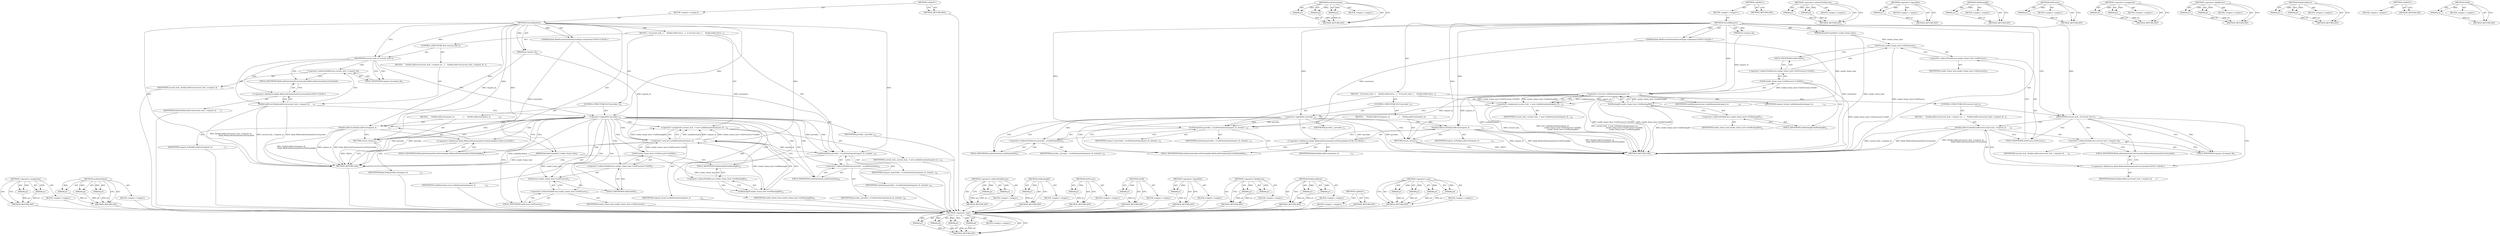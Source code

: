 digraph "&lt;operator&gt;.new" {
vulnerable_100 [label=<(METHOD,&lt;operator&gt;.new)>];
vulnerable_101 [label=<(PARAM,p1)>];
vulnerable_102 [label=<(PARAM,p2)>];
vulnerable_103 [label=<(PARAM,p3)>];
vulnerable_104 [label=<(PARAM,p4)>];
vulnerable_105 [label=<(BLOCK,&lt;empty&gt;,&lt;empty&gt;)>];
vulnerable_106 [label=<(METHOD_RETURN,ANY)>];
vulnerable_123 [label=<(METHOD,LockOrientation)>];
vulnerable_124 [label=<(PARAM,p1)>];
vulnerable_125 [label=<(PARAM,p2)>];
vulnerable_126 [label=<(PARAM,p3)>];
vulnerable_127 [label=<(BLOCK,&lt;empty&gt;,&lt;empty&gt;)>];
vulnerable_128 [label=<(METHOD_RETURN,ANY)>];
vulnerable_6 [label=<(METHOD,&lt;global&gt;)<SUB>1</SUB>>];
vulnerable_7 [label=<(BLOCK,&lt;empty&gt;,&lt;empty&gt;)<SUB>1</SUB>>];
vulnerable_8 [label=<(METHOD,OnLockRequest)<SUB>1</SUB>>];
vulnerable_9 [label=<(PARAM,RenderFrameHost* render_frame_host)<SUB>2</SUB>>];
vulnerable_10 [label="<(PARAM,blink::WebScreenOrientationLockType orientation)<SUB>3</SUB>>"];
vulnerable_11 [label=<(PARAM,int request_id)<SUB>4</SUB>>];
vulnerable_12 [label=<(BLOCK,{
  if (current_lock_) {
    NotifyLockError(cu...,{
  if (current_lock_) {
    NotifyLockError(cu...)<SUB>4</SUB>>];
vulnerable_13 [label=<(CONTROL_STRUCTURE,IF,if (current_lock_))<SUB>5</SUB>>];
vulnerable_14 [label=<(IDENTIFIER,current_lock_,if (current_lock_))<SUB>5</SUB>>];
vulnerable_15 [label=<(BLOCK,{
    NotifyLockError(current_lock_-&gt;request_id...,{
    NotifyLockError(current_lock_-&gt;request_id...)<SUB>5</SUB>>];
vulnerable_16 [label=<(NotifyLockError,NotifyLockError(current_lock_-&gt;request_id,
    ...)<SUB>6</SUB>>];
vulnerable_17 [label=<(&lt;operator&gt;.indirectFieldAccess,current_lock_-&gt;request_id)<SUB>6</SUB>>];
vulnerable_18 [label=<(IDENTIFIER,current_lock_,NotifyLockError(current_lock_-&gt;request_id,
    ...)<SUB>6</SUB>>];
vulnerable_19 [label=<(FIELD_IDENTIFIER,request_id,request_id)<SUB>6</SUB>>];
vulnerable_20 [label="<(&lt;operator&gt;.fieldAccess,blink::WebLockOrientationErrorCanceled)<SUB>7</SUB>>"];
vulnerable_21 [label=<(IDENTIFIER,blink,NotifyLockError(current_lock_-&gt;request_id,
    ...)<SUB>7</SUB>>];
vulnerable_22 [label=<(FIELD_IDENTIFIER,WebLockOrientationErrorCanceled,WebLockOrientationErrorCanceled)<SUB>7</SUB>>];
vulnerable_23 [label=<(&lt;operator&gt;.assignment,current_lock_ = new LockInformation(request_id,...)<SUB>10</SUB>>];
vulnerable_24 [label=<(IDENTIFIER,current_lock_,current_lock_ = new LockInformation(request_id,...)<SUB>10</SUB>>];
vulnerable_25 [label=<(&lt;operator&gt;.new,new LockInformation(request_id,
               ...)<SUB>10</SUB>>];
vulnerable_26 [label=<(IDENTIFIER,LockInformation,new LockInformation(request_id,
               ...)<SUB>10</SUB>>];
vulnerable_27 [label=<(IDENTIFIER,request_id,new LockInformation(request_id,
               ...)<SUB>10</SUB>>];
vulnerable_28 [label=<(GetID,render_frame_host-&gt;GetProcess()-&gt;GetID())<SUB>11</SUB>>];
vulnerable_29 [label=<(&lt;operator&gt;.indirectFieldAccess,render_frame_host-&gt;GetProcess()-&gt;GetID)<SUB>11</SUB>>];
vulnerable_30 [label=<(GetProcess,render_frame_host-&gt;GetProcess())<SUB>11</SUB>>];
vulnerable_31 [label=<(&lt;operator&gt;.indirectFieldAccess,render_frame_host-&gt;GetProcess)<SUB>11</SUB>>];
vulnerable_32 [label=<(IDENTIFIER,render_frame_host,render_frame_host-&gt;GetProcess())<SUB>11</SUB>>];
vulnerable_33 [label=<(FIELD_IDENTIFIER,GetProcess,GetProcess)<SUB>11</SUB>>];
vulnerable_34 [label=<(FIELD_IDENTIFIER,GetID,GetID)<SUB>11</SUB>>];
vulnerable_35 [label=<(GetRoutingID,render_frame_host-&gt;GetRoutingID())<SUB>12</SUB>>];
vulnerable_36 [label=<(&lt;operator&gt;.indirectFieldAccess,render_frame_host-&gt;GetRoutingID)<SUB>12</SUB>>];
vulnerable_37 [label=<(IDENTIFIER,render_frame_host,render_frame_host-&gt;GetRoutingID())<SUB>12</SUB>>];
vulnerable_38 [label=<(FIELD_IDENTIFIER,GetRoutingID,GetRoutingID)<SUB>12</SUB>>];
vulnerable_39 [label=<(CONTROL_STRUCTURE,IF,if (!provider_))<SUB>13</SUB>>];
vulnerable_40 [label=<(&lt;operator&gt;.logicalNot,!provider_)<SUB>13</SUB>>];
vulnerable_41 [label=<(IDENTIFIER,provider_,!provider_)<SUB>13</SUB>>];
vulnerable_42 [label=<(BLOCK,{
     NotifyLockError(request_id,
            ...,{
     NotifyLockError(request_id,
            ...)<SUB>13</SUB>>];
vulnerable_43 [label=<(NotifyLockError,NotifyLockError(request_id,
                   ...)<SUB>14</SUB>>];
vulnerable_44 [label=<(IDENTIFIER,request_id,NotifyLockError(request_id,
                   ...)<SUB>14</SUB>>];
vulnerable_45 [label="<(&lt;operator&gt;.fieldAccess,blink::WebLockOrientationErrorNotAvailable)<SUB>15</SUB>>"];
vulnerable_46 [label=<(IDENTIFIER,blink,NotifyLockError(request_id,
                   ...)<SUB>15</SUB>>];
vulnerable_47 [label=<(FIELD_IDENTIFIER,WebLockOrientationErrorNotAvailable,WebLockOrientationErrorNotAvailable)<SUB>15</SUB>>];
vulnerable_48 [label=<(RETURN,return;,return;)<SUB>16</SUB>>];
vulnerable_49 [label=<(LockOrientation,provider_-&gt;LockOrientation(request_id, orientat...)<SUB>19</SUB>>];
vulnerable_50 [label=<(&lt;operator&gt;.indirectFieldAccess,provider_-&gt;LockOrientation)<SUB>19</SUB>>];
vulnerable_51 [label=<(IDENTIFIER,provider_,provider_-&gt;LockOrientation(request_id, orientat...)<SUB>19</SUB>>];
vulnerable_52 [label=<(FIELD_IDENTIFIER,LockOrientation,LockOrientation)<SUB>19</SUB>>];
vulnerable_53 [label=<(IDENTIFIER,request_id,provider_-&gt;LockOrientation(request_id, orientat...)<SUB>19</SUB>>];
vulnerable_54 [label=<(IDENTIFIER,orientation,provider_-&gt;LockOrientation(request_id, orientat...)<SUB>19</SUB>>];
vulnerable_55 [label=<(METHOD_RETURN,void)<SUB>1</SUB>>];
vulnerable_57 [label=<(METHOD_RETURN,ANY)<SUB>1</SUB>>];
vulnerable_85 [label=<(METHOD,&lt;operator&gt;.indirectFieldAccess)>];
vulnerable_86 [label=<(PARAM,p1)>];
vulnerable_87 [label=<(PARAM,p2)>];
vulnerable_88 [label=<(BLOCK,&lt;empty&gt;,&lt;empty&gt;)>];
vulnerable_89 [label=<(METHOD_RETURN,ANY)>];
vulnerable_119 [label=<(METHOD,&lt;operator&gt;.logicalNot)>];
vulnerable_120 [label=<(PARAM,p1)>];
vulnerable_121 [label=<(BLOCK,&lt;empty&gt;,&lt;empty&gt;)>];
vulnerable_122 [label=<(METHOD_RETURN,ANY)>];
vulnerable_115 [label=<(METHOD,GetRoutingID)>];
vulnerable_116 [label=<(PARAM,p1)>];
vulnerable_117 [label=<(BLOCK,&lt;empty&gt;,&lt;empty&gt;)>];
vulnerable_118 [label=<(METHOD_RETURN,ANY)>];
vulnerable_111 [label=<(METHOD,GetProcess)>];
vulnerable_112 [label=<(PARAM,p1)>];
vulnerable_113 [label=<(BLOCK,&lt;empty&gt;,&lt;empty&gt;)>];
vulnerable_114 [label=<(METHOD_RETURN,ANY)>];
vulnerable_95 [label=<(METHOD,&lt;operator&gt;.assignment)>];
vulnerable_96 [label=<(PARAM,p1)>];
vulnerable_97 [label=<(PARAM,p2)>];
vulnerable_98 [label=<(BLOCK,&lt;empty&gt;,&lt;empty&gt;)>];
vulnerable_99 [label=<(METHOD_RETURN,ANY)>];
vulnerable_90 [label=<(METHOD,&lt;operator&gt;.fieldAccess)>];
vulnerable_91 [label=<(PARAM,p1)>];
vulnerable_92 [label=<(PARAM,p2)>];
vulnerable_93 [label=<(BLOCK,&lt;empty&gt;,&lt;empty&gt;)>];
vulnerable_94 [label=<(METHOD_RETURN,ANY)>];
vulnerable_80 [label=<(METHOD,NotifyLockError)>];
vulnerable_81 [label=<(PARAM,p1)>];
vulnerable_82 [label=<(PARAM,p2)>];
vulnerable_83 [label=<(BLOCK,&lt;empty&gt;,&lt;empty&gt;)>];
vulnerable_84 [label=<(METHOD_RETURN,ANY)>];
vulnerable_74 [label=<(METHOD,&lt;global&gt;)<SUB>1</SUB>>];
vulnerable_75 [label=<(BLOCK,&lt;empty&gt;,&lt;empty&gt;)>];
vulnerable_76 [label=<(METHOD_RETURN,ANY)>];
vulnerable_107 [label=<(METHOD,GetID)>];
vulnerable_108 [label=<(PARAM,p1)>];
vulnerable_109 [label=<(BLOCK,&lt;empty&gt;,&lt;empty&gt;)>];
vulnerable_110 [label=<(METHOD_RETURN,ANY)>];
fixed_99 [label=<(METHOD,&lt;operator&gt;.assignment)>];
fixed_100 [label=<(PARAM,p1)>];
fixed_101 [label=<(PARAM,p2)>];
fixed_102 [label=<(BLOCK,&lt;empty&gt;,&lt;empty&gt;)>];
fixed_103 [label=<(METHOD_RETURN,ANY)>];
fixed_123 [label=<(METHOD,LockOrientation)>];
fixed_124 [label=<(PARAM,p1)>];
fixed_125 [label=<(PARAM,p2)>];
fixed_126 [label=<(PARAM,p3)>];
fixed_127 [label=<(BLOCK,&lt;empty&gt;,&lt;empty&gt;)>];
fixed_128 [label=<(METHOD_RETURN,ANY)>];
fixed_6 [label=<(METHOD,&lt;global&gt;)<SUB>1</SUB>>];
fixed_7 [label=<(BLOCK,&lt;empty&gt;,&lt;empty&gt;)<SUB>1</SUB>>];
fixed_8 [label=<(METHOD,OnLockRequest)<SUB>1</SUB>>];
fixed_9 [label=<(PARAM,RenderFrameHost* render_frame_host)<SUB>2</SUB>>];
fixed_10 [label="<(PARAM,blink::WebScreenOrientationLockType orientation)<SUB>3</SUB>>"];
fixed_11 [label=<(PARAM,int request_id)<SUB>4</SUB>>];
fixed_12 [label=<(BLOCK,{
  if (current_lock_) {
    NotifyLockError(cu...,{
  if (current_lock_) {
    NotifyLockError(cu...)<SUB>4</SUB>>];
fixed_13 [label=<(CONTROL_STRUCTURE,IF,if (current_lock_))<SUB>5</SUB>>];
fixed_14 [label=<(IDENTIFIER,current_lock_,if (current_lock_))<SUB>5</SUB>>];
fixed_15 [label=<(BLOCK,{
    NotifyLockError(current_lock_-&gt;request_id...,{
    NotifyLockError(current_lock_-&gt;request_id...)<SUB>5</SUB>>];
fixed_16 [label=<(NotifyLockError,NotifyLockError(current_lock_-&gt;request_id,
    ...)<SUB>6</SUB>>];
fixed_17 [label=<(&lt;operator&gt;.indirectFieldAccess,current_lock_-&gt;request_id)<SUB>6</SUB>>];
fixed_18 [label=<(IDENTIFIER,current_lock_,NotifyLockError(current_lock_-&gt;request_id,
    ...)<SUB>6</SUB>>];
fixed_19 [label=<(FIELD_IDENTIFIER,request_id,request_id)<SUB>6</SUB>>];
fixed_20 [label="<(&lt;operator&gt;.fieldAccess,blink::WebLockOrientationErrorCanceled)<SUB>7</SUB>>"];
fixed_21 [label=<(IDENTIFIER,blink,NotifyLockError(current_lock_-&gt;request_id,
    ...)<SUB>7</SUB>>];
fixed_22 [label=<(FIELD_IDENTIFIER,WebLockOrientationErrorCanceled,WebLockOrientationErrorCanceled)<SUB>7</SUB>>];
fixed_23 [label=<(CONTROL_STRUCTURE,IF,if (!provider_))<SUB>10</SUB>>];
fixed_24 [label=<(&lt;operator&gt;.logicalNot,!provider_)<SUB>10</SUB>>];
fixed_25 [label=<(IDENTIFIER,provider_,!provider_)<SUB>10</SUB>>];
fixed_26 [label=<(BLOCK,{
     NotifyLockError(request_id,
            ...,{
     NotifyLockError(request_id,
            ...)<SUB>10</SUB>>];
fixed_27 [label=<(NotifyLockError,NotifyLockError(request_id,
                   ...)<SUB>11</SUB>>];
fixed_28 [label=<(IDENTIFIER,request_id,NotifyLockError(request_id,
                   ...)<SUB>11</SUB>>];
fixed_29 [label="<(&lt;operator&gt;.fieldAccess,blink::WebLockOrientationErrorNotAvailable)<SUB>12</SUB>>"];
fixed_30 [label=<(IDENTIFIER,blink,NotifyLockError(request_id,
                   ...)<SUB>12</SUB>>];
fixed_31 [label=<(FIELD_IDENTIFIER,WebLockOrientationErrorNotAvailable,WebLockOrientationErrorNotAvailable)<SUB>12</SUB>>];
fixed_32 [label=<(RETURN,return;,return;)<SUB>13</SUB>>];
fixed_33 [label=<(&lt;operator&gt;.assignment,current_lock_ = new LockInformation(request_id,...)<SUB>16</SUB>>];
fixed_34 [label=<(IDENTIFIER,current_lock_,current_lock_ = new LockInformation(request_id,...)<SUB>16</SUB>>];
fixed_35 [label=<(&lt;operator&gt;.new,new LockInformation(request_id,
               ...)<SUB>16</SUB>>];
fixed_36 [label=<(IDENTIFIER,LockInformation,new LockInformation(request_id,
               ...)<SUB>16</SUB>>];
fixed_37 [label=<(IDENTIFIER,request_id,new LockInformation(request_id,
               ...)<SUB>16</SUB>>];
fixed_38 [label=<(GetID,render_frame_host-&gt;GetProcess()-&gt;GetID())<SUB>17</SUB>>];
fixed_39 [label=<(&lt;operator&gt;.indirectFieldAccess,render_frame_host-&gt;GetProcess()-&gt;GetID)<SUB>17</SUB>>];
fixed_40 [label=<(GetProcess,render_frame_host-&gt;GetProcess())<SUB>17</SUB>>];
fixed_41 [label=<(&lt;operator&gt;.indirectFieldAccess,render_frame_host-&gt;GetProcess)<SUB>17</SUB>>];
fixed_42 [label=<(IDENTIFIER,render_frame_host,render_frame_host-&gt;GetProcess())<SUB>17</SUB>>];
fixed_43 [label=<(FIELD_IDENTIFIER,GetProcess,GetProcess)<SUB>17</SUB>>];
fixed_44 [label=<(FIELD_IDENTIFIER,GetID,GetID)<SUB>17</SUB>>];
fixed_45 [label=<(GetRoutingID,render_frame_host-&gt;GetRoutingID())<SUB>18</SUB>>];
fixed_46 [label=<(&lt;operator&gt;.indirectFieldAccess,render_frame_host-&gt;GetRoutingID)<SUB>18</SUB>>];
fixed_47 [label=<(IDENTIFIER,render_frame_host,render_frame_host-&gt;GetRoutingID())<SUB>18</SUB>>];
fixed_48 [label=<(FIELD_IDENTIFIER,GetRoutingID,GetRoutingID)<SUB>18</SUB>>];
fixed_49 [label=<(LockOrientation,provider_-&gt;LockOrientation(request_id, orientat...)<SUB>20</SUB>>];
fixed_50 [label=<(&lt;operator&gt;.indirectFieldAccess,provider_-&gt;LockOrientation)<SUB>20</SUB>>];
fixed_51 [label=<(IDENTIFIER,provider_,provider_-&gt;LockOrientation(request_id, orientat...)<SUB>20</SUB>>];
fixed_52 [label=<(FIELD_IDENTIFIER,LockOrientation,LockOrientation)<SUB>20</SUB>>];
fixed_53 [label=<(IDENTIFIER,request_id,provider_-&gt;LockOrientation(request_id, orientat...)<SUB>20</SUB>>];
fixed_54 [label=<(IDENTIFIER,orientation,provider_-&gt;LockOrientation(request_id, orientat...)<SUB>20</SUB>>];
fixed_55 [label=<(METHOD_RETURN,void)<SUB>1</SUB>>];
fixed_57 [label=<(METHOD_RETURN,ANY)<SUB>1</SUB>>];
fixed_85 [label=<(METHOD,&lt;operator&gt;.indirectFieldAccess)>];
fixed_86 [label=<(PARAM,p1)>];
fixed_87 [label=<(PARAM,p2)>];
fixed_88 [label=<(BLOCK,&lt;empty&gt;,&lt;empty&gt;)>];
fixed_89 [label=<(METHOD_RETURN,ANY)>];
fixed_119 [label=<(METHOD,GetRoutingID)>];
fixed_120 [label=<(PARAM,p1)>];
fixed_121 [label=<(BLOCK,&lt;empty&gt;,&lt;empty&gt;)>];
fixed_122 [label=<(METHOD_RETURN,ANY)>];
fixed_115 [label=<(METHOD,GetProcess)>];
fixed_116 [label=<(PARAM,p1)>];
fixed_117 [label=<(BLOCK,&lt;empty&gt;,&lt;empty&gt;)>];
fixed_118 [label=<(METHOD_RETURN,ANY)>];
fixed_111 [label=<(METHOD,GetID)>];
fixed_112 [label=<(PARAM,p1)>];
fixed_113 [label=<(BLOCK,&lt;empty&gt;,&lt;empty&gt;)>];
fixed_114 [label=<(METHOD_RETURN,ANY)>];
fixed_95 [label=<(METHOD,&lt;operator&gt;.logicalNot)>];
fixed_96 [label=<(PARAM,p1)>];
fixed_97 [label=<(BLOCK,&lt;empty&gt;,&lt;empty&gt;)>];
fixed_98 [label=<(METHOD_RETURN,ANY)>];
fixed_90 [label=<(METHOD,&lt;operator&gt;.fieldAccess)>];
fixed_91 [label=<(PARAM,p1)>];
fixed_92 [label=<(PARAM,p2)>];
fixed_93 [label=<(BLOCK,&lt;empty&gt;,&lt;empty&gt;)>];
fixed_94 [label=<(METHOD_RETURN,ANY)>];
fixed_80 [label=<(METHOD,NotifyLockError)>];
fixed_81 [label=<(PARAM,p1)>];
fixed_82 [label=<(PARAM,p2)>];
fixed_83 [label=<(BLOCK,&lt;empty&gt;,&lt;empty&gt;)>];
fixed_84 [label=<(METHOD_RETURN,ANY)>];
fixed_74 [label=<(METHOD,&lt;global&gt;)<SUB>1</SUB>>];
fixed_75 [label=<(BLOCK,&lt;empty&gt;,&lt;empty&gt;)>];
fixed_76 [label=<(METHOD_RETURN,ANY)>];
fixed_104 [label=<(METHOD,&lt;operator&gt;.new)>];
fixed_105 [label=<(PARAM,p1)>];
fixed_106 [label=<(PARAM,p2)>];
fixed_107 [label=<(PARAM,p3)>];
fixed_108 [label=<(PARAM,p4)>];
fixed_109 [label=<(BLOCK,&lt;empty&gt;,&lt;empty&gt;)>];
fixed_110 [label=<(METHOD_RETURN,ANY)>];
vulnerable_100 -> vulnerable_101  [key=0, label="AST: "];
vulnerable_100 -> vulnerable_101  [key=1, label="DDG: "];
vulnerable_100 -> vulnerable_105  [key=0, label="AST: "];
vulnerable_100 -> vulnerable_102  [key=0, label="AST: "];
vulnerable_100 -> vulnerable_102  [key=1, label="DDG: "];
vulnerable_100 -> vulnerable_106  [key=0, label="AST: "];
vulnerable_100 -> vulnerable_106  [key=1, label="CFG: "];
vulnerable_100 -> vulnerable_103  [key=0, label="AST: "];
vulnerable_100 -> vulnerable_103  [key=1, label="DDG: "];
vulnerable_100 -> vulnerable_104  [key=0, label="AST: "];
vulnerable_100 -> vulnerable_104  [key=1, label="DDG: "];
vulnerable_101 -> vulnerable_106  [key=0, label="DDG: p1"];
vulnerable_102 -> vulnerable_106  [key=0, label="DDG: p2"];
vulnerable_103 -> vulnerable_106  [key=0, label="DDG: p3"];
vulnerable_104 -> vulnerable_106  [key=0, label="DDG: p4"];
vulnerable_123 -> vulnerable_124  [key=0, label="AST: "];
vulnerable_123 -> vulnerable_124  [key=1, label="DDG: "];
vulnerable_123 -> vulnerable_127  [key=0, label="AST: "];
vulnerable_123 -> vulnerable_125  [key=0, label="AST: "];
vulnerable_123 -> vulnerable_125  [key=1, label="DDG: "];
vulnerable_123 -> vulnerable_128  [key=0, label="AST: "];
vulnerable_123 -> vulnerable_128  [key=1, label="CFG: "];
vulnerable_123 -> vulnerable_126  [key=0, label="AST: "];
vulnerable_123 -> vulnerable_126  [key=1, label="DDG: "];
vulnerable_124 -> vulnerable_128  [key=0, label="DDG: p1"];
vulnerable_125 -> vulnerable_128  [key=0, label="DDG: p2"];
vulnerable_126 -> vulnerable_128  [key=0, label="DDG: p3"];
vulnerable_6 -> vulnerable_7  [key=0, label="AST: "];
vulnerable_6 -> vulnerable_57  [key=0, label="AST: "];
vulnerable_6 -> vulnerable_57  [key=1, label="CFG: "];
vulnerable_7 -> vulnerable_8  [key=0, label="AST: "];
vulnerable_8 -> vulnerable_9  [key=0, label="AST: "];
vulnerable_8 -> vulnerable_9  [key=1, label="DDG: "];
vulnerable_8 -> vulnerable_10  [key=0, label="AST: "];
vulnerable_8 -> vulnerable_10  [key=1, label="DDG: "];
vulnerable_8 -> vulnerable_11  [key=0, label="AST: "];
vulnerable_8 -> vulnerable_11  [key=1, label="DDG: "];
vulnerable_8 -> vulnerable_12  [key=0, label="AST: "];
vulnerable_8 -> vulnerable_55  [key=0, label="AST: "];
vulnerable_8 -> vulnerable_14  [key=0, label="CFG: "];
vulnerable_8 -> vulnerable_14  [key=1, label="DDG: "];
vulnerable_8 -> vulnerable_49  [key=0, label="DDG: "];
vulnerable_8 -> vulnerable_25  [key=0, label="DDG: "];
vulnerable_8 -> vulnerable_40  [key=0, label="DDG: "];
vulnerable_8 -> vulnerable_48  [key=0, label="DDG: "];
vulnerable_8 -> vulnerable_43  [key=0, label="DDG: "];
vulnerable_9 -> vulnerable_55  [key=0, label="DDG: render_frame_host"];
vulnerable_9 -> vulnerable_35  [key=0, label="DDG: render_frame_host"];
vulnerable_9 -> vulnerable_30  [key=0, label="DDG: render_frame_host"];
vulnerable_10 -> vulnerable_55  [key=0, label="DDG: orientation"];
vulnerable_10 -> vulnerable_49  [key=0, label="DDG: orientation"];
vulnerable_11 -> vulnerable_25  [key=0, label="DDG: request_id"];
vulnerable_12 -> vulnerable_13  [key=0, label="AST: "];
vulnerable_12 -> vulnerable_23  [key=0, label="AST: "];
vulnerable_12 -> vulnerable_39  [key=0, label="AST: "];
vulnerable_12 -> vulnerable_49  [key=0, label="AST: "];
vulnerable_13 -> vulnerable_14  [key=0, label="AST: "];
vulnerable_13 -> vulnerable_15  [key=0, label="AST: "];
vulnerable_14 -> vulnerable_19  [key=0, label="CFG: "];
vulnerable_14 -> vulnerable_19  [key=1, label="CDG: "];
vulnerable_14 -> vulnerable_33  [key=0, label="CFG: "];
vulnerable_14 -> vulnerable_16  [key=0, label="CDG: "];
vulnerable_14 -> vulnerable_17  [key=0, label="CDG: "];
vulnerable_14 -> vulnerable_20  [key=0, label="CDG: "];
vulnerable_14 -> vulnerable_22  [key=0, label="CDG: "];
vulnerable_15 -> vulnerable_16  [key=0, label="AST: "];
vulnerable_16 -> vulnerable_17  [key=0, label="AST: "];
vulnerable_16 -> vulnerable_20  [key=0, label="AST: "];
vulnerable_16 -> vulnerable_33  [key=0, label="CFG: "];
vulnerable_16 -> vulnerable_55  [key=0, label="DDG: current_lock_-&gt;request_id"];
vulnerable_16 -> vulnerable_55  [key=1, label="DDG: blink::WebLockOrientationErrorCanceled"];
vulnerable_16 -> vulnerable_55  [key=2, label="DDG: NotifyLockError(current_lock_-&gt;request_id,
                     blink::WebLockOrientationErrorCanceled)"];
vulnerable_17 -> vulnerable_18  [key=0, label="AST: "];
vulnerable_17 -> vulnerable_19  [key=0, label="AST: "];
vulnerable_17 -> vulnerable_22  [key=0, label="CFG: "];
vulnerable_19 -> vulnerable_17  [key=0, label="CFG: "];
vulnerable_20 -> vulnerable_21  [key=0, label="AST: "];
vulnerable_20 -> vulnerable_22  [key=0, label="AST: "];
vulnerable_20 -> vulnerable_16  [key=0, label="CFG: "];
vulnerable_22 -> vulnerable_20  [key=0, label="CFG: "];
vulnerable_23 -> vulnerable_24  [key=0, label="AST: "];
vulnerable_23 -> vulnerable_25  [key=0, label="AST: "];
vulnerable_23 -> vulnerable_40  [key=0, label="CFG: "];
vulnerable_23 -> vulnerable_55  [key=0, label="DDG: current_lock_"];
vulnerable_23 -> vulnerable_55  [key=1, label="DDG: new LockInformation(request_id,
                                      render_frame_host-&gt;GetProcess()-&gt;GetID(),
                                      render_frame_host-&gt;GetRoutingID())"];
vulnerable_23 -> vulnerable_55  [key=2, label="DDG: current_lock_ = new LockInformation(request_id,
                                      render_frame_host-&gt;GetProcess()-&gt;GetID(),
                                      render_frame_host-&gt;GetRoutingID())"];
vulnerable_25 -> vulnerable_26  [key=0, label="AST: "];
vulnerable_25 -> vulnerable_27  [key=0, label="AST: "];
vulnerable_25 -> vulnerable_28  [key=0, label="AST: "];
vulnerable_25 -> vulnerable_35  [key=0, label="AST: "];
vulnerable_25 -> vulnerable_23  [key=0, label="CFG: "];
vulnerable_25 -> vulnerable_23  [key=1, label="DDG: LockInformation"];
vulnerable_25 -> vulnerable_23  [key=2, label="DDG: request_id"];
vulnerable_25 -> vulnerable_23  [key=3, label="DDG: render_frame_host-&gt;GetProcess()-&gt;GetID()"];
vulnerable_25 -> vulnerable_23  [key=4, label="DDG: render_frame_host-&gt;GetRoutingID()"];
vulnerable_25 -> vulnerable_55  [key=0, label="DDG: render_frame_host-&gt;GetProcess()-&gt;GetID()"];
vulnerable_25 -> vulnerable_55  [key=1, label="DDG: render_frame_host-&gt;GetRoutingID()"];
vulnerable_25 -> vulnerable_55  [key=2, label="DDG: LockInformation"];
vulnerable_25 -> vulnerable_49  [key=0, label="DDG: request_id"];
vulnerable_25 -> vulnerable_43  [key=0, label="DDG: request_id"];
vulnerable_28 -> vulnerable_29  [key=0, label="AST: "];
vulnerable_28 -> vulnerable_38  [key=0, label="CFG: "];
vulnerable_28 -> vulnerable_55  [key=0, label="DDG: render_frame_host-&gt;GetProcess()-&gt;GetID"];
vulnerable_28 -> vulnerable_25  [key=0, label="DDG: render_frame_host-&gt;GetProcess()-&gt;GetID"];
vulnerable_29 -> vulnerable_30  [key=0, label="AST: "];
vulnerable_29 -> vulnerable_34  [key=0, label="AST: "];
vulnerable_29 -> vulnerable_28  [key=0, label="CFG: "];
vulnerable_30 -> vulnerable_31  [key=0, label="AST: "];
vulnerable_30 -> vulnerable_34  [key=0, label="CFG: "];
vulnerable_30 -> vulnerable_55  [key=0, label="DDG: render_frame_host-&gt;GetProcess"];
vulnerable_31 -> vulnerable_32  [key=0, label="AST: "];
vulnerable_31 -> vulnerable_33  [key=0, label="AST: "];
vulnerable_31 -> vulnerable_30  [key=0, label="CFG: "];
vulnerable_33 -> vulnerable_31  [key=0, label="CFG: "];
vulnerable_34 -> vulnerable_29  [key=0, label="CFG: "];
vulnerable_35 -> vulnerable_36  [key=0, label="AST: "];
vulnerable_35 -> vulnerable_25  [key=0, label="CFG: "];
vulnerable_35 -> vulnerable_25  [key=1, label="DDG: render_frame_host-&gt;GetRoutingID"];
vulnerable_35 -> vulnerable_55  [key=0, label="DDG: render_frame_host-&gt;GetRoutingID"];
vulnerable_36 -> vulnerable_37  [key=0, label="AST: "];
vulnerable_36 -> vulnerable_38  [key=0, label="AST: "];
vulnerable_36 -> vulnerable_35  [key=0, label="CFG: "];
vulnerable_38 -> vulnerable_36  [key=0, label="CFG: "];
vulnerable_39 -> vulnerable_40  [key=0, label="AST: "];
vulnerable_39 -> vulnerable_42  [key=0, label="AST: "];
vulnerable_40 -> vulnerable_41  [key=0, label="AST: "];
vulnerable_40 -> vulnerable_47  [key=0, label="CFG: "];
vulnerable_40 -> vulnerable_47  [key=1, label="CDG: "];
vulnerable_40 -> vulnerable_52  [key=0, label="CFG: "];
vulnerable_40 -> vulnerable_52  [key=1, label="CDG: "];
vulnerable_40 -> vulnerable_55  [key=0, label="DDG: provider_"];
vulnerable_40 -> vulnerable_55  [key=1, label="DDG: !provider_"];
vulnerable_40 -> vulnerable_49  [key=0, label="DDG: provider_"];
vulnerable_40 -> vulnerable_49  [key=1, label="CDG: "];
vulnerable_40 -> vulnerable_48  [key=0, label="CDG: "];
vulnerable_40 -> vulnerable_50  [key=0, label="CDG: "];
vulnerable_40 -> vulnerable_45  [key=0, label="CDG: "];
vulnerable_40 -> vulnerable_43  [key=0, label="CDG: "];
vulnerable_42 -> vulnerable_43  [key=0, label="AST: "];
vulnerable_42 -> vulnerable_48  [key=0, label="AST: "];
vulnerable_43 -> vulnerable_44  [key=0, label="AST: "];
vulnerable_43 -> vulnerable_45  [key=0, label="AST: "];
vulnerable_43 -> vulnerable_48  [key=0, label="CFG: "];
vulnerable_43 -> vulnerable_55  [key=0, label="DDG: request_id"];
vulnerable_43 -> vulnerable_55  [key=1, label="DDG: blink::WebLockOrientationErrorNotAvailable"];
vulnerable_43 -> vulnerable_55  [key=2, label="DDG: NotifyLockError(request_id,
                     blink::WebLockOrientationErrorNotAvailable)"];
vulnerable_45 -> vulnerable_46  [key=0, label="AST: "];
vulnerable_45 -> vulnerable_47  [key=0, label="AST: "];
vulnerable_45 -> vulnerable_43  [key=0, label="CFG: "];
vulnerable_47 -> vulnerable_45  [key=0, label="CFG: "];
vulnerable_48 -> vulnerable_55  [key=0, label="CFG: "];
vulnerable_48 -> vulnerable_55  [key=1, label="DDG: &lt;RET&gt;"];
vulnerable_49 -> vulnerable_50  [key=0, label="AST: "];
vulnerable_49 -> vulnerable_53  [key=0, label="AST: "];
vulnerable_49 -> vulnerable_54  [key=0, label="AST: "];
vulnerable_49 -> vulnerable_55  [key=0, label="CFG: "];
vulnerable_50 -> vulnerable_51  [key=0, label="AST: "];
vulnerable_50 -> vulnerable_52  [key=0, label="AST: "];
vulnerable_50 -> vulnerable_49  [key=0, label="CFG: "];
vulnerable_52 -> vulnerable_50  [key=0, label="CFG: "];
vulnerable_85 -> vulnerable_86  [key=0, label="AST: "];
vulnerable_85 -> vulnerable_86  [key=1, label="DDG: "];
vulnerable_85 -> vulnerable_88  [key=0, label="AST: "];
vulnerable_85 -> vulnerable_87  [key=0, label="AST: "];
vulnerable_85 -> vulnerable_87  [key=1, label="DDG: "];
vulnerable_85 -> vulnerable_89  [key=0, label="AST: "];
vulnerable_85 -> vulnerable_89  [key=1, label="CFG: "];
vulnerable_86 -> vulnerable_89  [key=0, label="DDG: p1"];
vulnerable_87 -> vulnerable_89  [key=0, label="DDG: p2"];
vulnerable_119 -> vulnerable_120  [key=0, label="AST: "];
vulnerable_119 -> vulnerable_120  [key=1, label="DDG: "];
vulnerable_119 -> vulnerable_121  [key=0, label="AST: "];
vulnerable_119 -> vulnerable_122  [key=0, label="AST: "];
vulnerable_119 -> vulnerable_122  [key=1, label="CFG: "];
vulnerable_120 -> vulnerable_122  [key=0, label="DDG: p1"];
vulnerable_115 -> vulnerable_116  [key=0, label="AST: "];
vulnerable_115 -> vulnerable_116  [key=1, label="DDG: "];
vulnerable_115 -> vulnerable_117  [key=0, label="AST: "];
vulnerable_115 -> vulnerable_118  [key=0, label="AST: "];
vulnerable_115 -> vulnerable_118  [key=1, label="CFG: "];
vulnerable_116 -> vulnerable_118  [key=0, label="DDG: p1"];
vulnerable_111 -> vulnerable_112  [key=0, label="AST: "];
vulnerable_111 -> vulnerable_112  [key=1, label="DDG: "];
vulnerable_111 -> vulnerable_113  [key=0, label="AST: "];
vulnerable_111 -> vulnerable_114  [key=0, label="AST: "];
vulnerable_111 -> vulnerable_114  [key=1, label="CFG: "];
vulnerable_112 -> vulnerable_114  [key=0, label="DDG: p1"];
vulnerable_95 -> vulnerable_96  [key=0, label="AST: "];
vulnerable_95 -> vulnerable_96  [key=1, label="DDG: "];
vulnerable_95 -> vulnerable_98  [key=0, label="AST: "];
vulnerable_95 -> vulnerable_97  [key=0, label="AST: "];
vulnerable_95 -> vulnerable_97  [key=1, label="DDG: "];
vulnerable_95 -> vulnerable_99  [key=0, label="AST: "];
vulnerable_95 -> vulnerable_99  [key=1, label="CFG: "];
vulnerable_96 -> vulnerable_99  [key=0, label="DDG: p1"];
vulnerable_97 -> vulnerable_99  [key=0, label="DDG: p2"];
vulnerable_90 -> vulnerable_91  [key=0, label="AST: "];
vulnerable_90 -> vulnerable_91  [key=1, label="DDG: "];
vulnerable_90 -> vulnerable_93  [key=0, label="AST: "];
vulnerable_90 -> vulnerable_92  [key=0, label="AST: "];
vulnerable_90 -> vulnerable_92  [key=1, label="DDG: "];
vulnerable_90 -> vulnerable_94  [key=0, label="AST: "];
vulnerable_90 -> vulnerable_94  [key=1, label="CFG: "];
vulnerable_91 -> vulnerable_94  [key=0, label="DDG: p1"];
vulnerable_92 -> vulnerable_94  [key=0, label="DDG: p2"];
vulnerable_80 -> vulnerable_81  [key=0, label="AST: "];
vulnerable_80 -> vulnerable_81  [key=1, label="DDG: "];
vulnerable_80 -> vulnerable_83  [key=0, label="AST: "];
vulnerable_80 -> vulnerable_82  [key=0, label="AST: "];
vulnerable_80 -> vulnerable_82  [key=1, label="DDG: "];
vulnerable_80 -> vulnerable_84  [key=0, label="AST: "];
vulnerable_80 -> vulnerable_84  [key=1, label="CFG: "];
vulnerable_81 -> vulnerable_84  [key=0, label="DDG: p1"];
vulnerable_82 -> vulnerable_84  [key=0, label="DDG: p2"];
vulnerable_74 -> vulnerable_75  [key=0, label="AST: "];
vulnerable_74 -> vulnerable_76  [key=0, label="AST: "];
vulnerable_74 -> vulnerable_76  [key=1, label="CFG: "];
vulnerable_107 -> vulnerable_108  [key=0, label="AST: "];
vulnerable_107 -> vulnerable_108  [key=1, label="DDG: "];
vulnerable_107 -> vulnerable_109  [key=0, label="AST: "];
vulnerable_107 -> vulnerable_110  [key=0, label="AST: "];
vulnerable_107 -> vulnerable_110  [key=1, label="CFG: "];
vulnerable_108 -> vulnerable_110  [key=0, label="DDG: p1"];
fixed_99 -> fixed_100  [key=0, label="AST: "];
fixed_99 -> fixed_100  [key=1, label="DDG: "];
fixed_99 -> fixed_102  [key=0, label="AST: "];
fixed_99 -> fixed_101  [key=0, label="AST: "];
fixed_99 -> fixed_101  [key=1, label="DDG: "];
fixed_99 -> fixed_103  [key=0, label="AST: "];
fixed_99 -> fixed_103  [key=1, label="CFG: "];
fixed_100 -> fixed_103  [key=0, label="DDG: p1"];
fixed_101 -> fixed_103  [key=0, label="DDG: p2"];
fixed_102 -> vulnerable_100  [key=0];
fixed_103 -> vulnerable_100  [key=0];
fixed_123 -> fixed_124  [key=0, label="AST: "];
fixed_123 -> fixed_124  [key=1, label="DDG: "];
fixed_123 -> fixed_127  [key=0, label="AST: "];
fixed_123 -> fixed_125  [key=0, label="AST: "];
fixed_123 -> fixed_125  [key=1, label="DDG: "];
fixed_123 -> fixed_128  [key=0, label="AST: "];
fixed_123 -> fixed_128  [key=1, label="CFG: "];
fixed_123 -> fixed_126  [key=0, label="AST: "];
fixed_123 -> fixed_126  [key=1, label="DDG: "];
fixed_124 -> fixed_128  [key=0, label="DDG: p1"];
fixed_125 -> fixed_128  [key=0, label="DDG: p2"];
fixed_126 -> fixed_128  [key=0, label="DDG: p3"];
fixed_127 -> vulnerable_100  [key=0];
fixed_128 -> vulnerable_100  [key=0];
fixed_6 -> fixed_7  [key=0, label="AST: "];
fixed_6 -> fixed_57  [key=0, label="AST: "];
fixed_6 -> fixed_57  [key=1, label="CFG: "];
fixed_7 -> fixed_8  [key=0, label="AST: "];
fixed_8 -> fixed_9  [key=0, label="AST: "];
fixed_8 -> fixed_9  [key=1, label="DDG: "];
fixed_8 -> fixed_10  [key=0, label="AST: "];
fixed_8 -> fixed_10  [key=1, label="DDG: "];
fixed_8 -> fixed_11  [key=0, label="AST: "];
fixed_8 -> fixed_11  [key=1, label="DDG: "];
fixed_8 -> fixed_12  [key=0, label="AST: "];
fixed_8 -> fixed_55  [key=0, label="AST: "];
fixed_8 -> fixed_14  [key=0, label="CFG: "];
fixed_8 -> fixed_14  [key=1, label="DDG: "];
fixed_8 -> fixed_49  [key=0, label="DDG: "];
fixed_8 -> fixed_24  [key=0, label="DDG: "];
fixed_8 -> fixed_32  [key=0, label="DDG: "];
fixed_8 -> fixed_35  [key=0, label="DDG: "];
fixed_8 -> fixed_27  [key=0, label="DDG: "];
fixed_9 -> fixed_55  [key=0, label="DDG: render_frame_host"];
fixed_9 -> fixed_45  [key=0, label="DDG: render_frame_host"];
fixed_9 -> fixed_40  [key=0, label="DDG: render_frame_host"];
fixed_10 -> fixed_55  [key=0, label="DDG: orientation"];
fixed_10 -> fixed_49  [key=0, label="DDG: orientation"];
fixed_11 -> fixed_35  [key=0, label="DDG: request_id"];
fixed_11 -> fixed_27  [key=0, label="DDG: request_id"];
fixed_12 -> fixed_13  [key=0, label="AST: "];
fixed_12 -> fixed_23  [key=0, label="AST: "];
fixed_12 -> fixed_33  [key=0, label="AST: "];
fixed_12 -> fixed_49  [key=0, label="AST: "];
fixed_13 -> fixed_14  [key=0, label="AST: "];
fixed_13 -> fixed_15  [key=0, label="AST: "];
fixed_14 -> fixed_19  [key=0, label="CFG: "];
fixed_14 -> fixed_19  [key=1, label="CDG: "];
fixed_14 -> fixed_24  [key=0, label="CFG: "];
fixed_14 -> fixed_16  [key=0, label="CDG: "];
fixed_14 -> fixed_17  [key=0, label="CDG: "];
fixed_14 -> fixed_20  [key=0, label="CDG: "];
fixed_14 -> fixed_22  [key=0, label="CDG: "];
fixed_15 -> fixed_16  [key=0, label="AST: "];
fixed_16 -> fixed_17  [key=0, label="AST: "];
fixed_16 -> fixed_20  [key=0, label="AST: "];
fixed_16 -> fixed_24  [key=0, label="CFG: "];
fixed_16 -> fixed_55  [key=0, label="DDG: current_lock_-&gt;request_id"];
fixed_16 -> fixed_55  [key=1, label="DDG: blink::WebLockOrientationErrorCanceled"];
fixed_16 -> fixed_55  [key=2, label="DDG: NotifyLockError(current_lock_-&gt;request_id,
                     blink::WebLockOrientationErrorCanceled)"];
fixed_17 -> fixed_18  [key=0, label="AST: "];
fixed_17 -> fixed_19  [key=0, label="AST: "];
fixed_17 -> fixed_22  [key=0, label="CFG: "];
fixed_18 -> vulnerable_100  [key=0];
fixed_19 -> fixed_17  [key=0, label="CFG: "];
fixed_20 -> fixed_21  [key=0, label="AST: "];
fixed_20 -> fixed_22  [key=0, label="AST: "];
fixed_20 -> fixed_16  [key=0, label="CFG: "];
fixed_21 -> vulnerable_100  [key=0];
fixed_22 -> fixed_20  [key=0, label="CFG: "];
fixed_23 -> fixed_24  [key=0, label="AST: "];
fixed_23 -> fixed_26  [key=0, label="AST: "];
fixed_24 -> fixed_25  [key=0, label="AST: "];
fixed_24 -> fixed_31  [key=0, label="CFG: "];
fixed_24 -> fixed_31  [key=1, label="CDG: "];
fixed_24 -> fixed_43  [key=0, label="CFG: "];
fixed_24 -> fixed_43  [key=1, label="CDG: "];
fixed_24 -> fixed_55  [key=0, label="DDG: provider_"];
fixed_24 -> fixed_55  [key=1, label="DDG: !provider_"];
fixed_24 -> fixed_49  [key=0, label="DDG: provider_"];
fixed_24 -> fixed_49  [key=1, label="CDG: "];
fixed_24 -> fixed_48  [key=0, label="CDG: "];
fixed_24 -> fixed_32  [key=0, label="CDG: "];
fixed_24 -> fixed_33  [key=0, label="CDG: "];
fixed_24 -> fixed_52  [key=0, label="CDG: "];
fixed_24 -> fixed_46  [key=0, label="CDG: "];
fixed_24 -> fixed_38  [key=0, label="CDG: "];
fixed_24 -> fixed_41  [key=0, label="CDG: "];
fixed_24 -> fixed_45  [key=0, label="CDG: "];
fixed_24 -> fixed_27  [key=0, label="CDG: "];
fixed_24 -> fixed_40  [key=0, label="CDG: "];
fixed_24 -> fixed_29  [key=0, label="CDG: "];
fixed_24 -> fixed_50  [key=0, label="CDG: "];
fixed_24 -> fixed_44  [key=0, label="CDG: "];
fixed_24 -> fixed_35  [key=0, label="CDG: "];
fixed_24 -> fixed_39  [key=0, label="CDG: "];
fixed_25 -> vulnerable_100  [key=0];
fixed_26 -> fixed_27  [key=0, label="AST: "];
fixed_26 -> fixed_32  [key=0, label="AST: "];
fixed_27 -> fixed_28  [key=0, label="AST: "];
fixed_27 -> fixed_29  [key=0, label="AST: "];
fixed_27 -> fixed_32  [key=0, label="CFG: "];
fixed_27 -> fixed_55  [key=0, label="DDG: request_id"];
fixed_27 -> fixed_55  [key=1, label="DDG: blink::WebLockOrientationErrorNotAvailable"];
fixed_27 -> fixed_55  [key=2, label="DDG: NotifyLockError(request_id,
                     blink::WebLockOrientationErrorNotAvailable)"];
fixed_28 -> vulnerable_100  [key=0];
fixed_29 -> fixed_30  [key=0, label="AST: "];
fixed_29 -> fixed_31  [key=0, label="AST: "];
fixed_29 -> fixed_27  [key=0, label="CFG: "];
fixed_30 -> vulnerable_100  [key=0];
fixed_31 -> fixed_29  [key=0, label="CFG: "];
fixed_32 -> fixed_55  [key=0, label="CFG: "];
fixed_32 -> fixed_55  [key=1, label="DDG: &lt;RET&gt;"];
fixed_33 -> fixed_34  [key=0, label="AST: "];
fixed_33 -> fixed_35  [key=0, label="AST: "];
fixed_33 -> fixed_52  [key=0, label="CFG: "];
fixed_34 -> vulnerable_100  [key=0];
fixed_35 -> fixed_36  [key=0, label="AST: "];
fixed_35 -> fixed_37  [key=0, label="AST: "];
fixed_35 -> fixed_38  [key=0, label="AST: "];
fixed_35 -> fixed_45  [key=0, label="AST: "];
fixed_35 -> fixed_33  [key=0, label="CFG: "];
fixed_35 -> fixed_33  [key=1, label="DDG: LockInformation"];
fixed_35 -> fixed_33  [key=2, label="DDG: request_id"];
fixed_35 -> fixed_33  [key=3, label="DDG: render_frame_host-&gt;GetProcess()-&gt;GetID()"];
fixed_35 -> fixed_33  [key=4, label="DDG: render_frame_host-&gt;GetRoutingID()"];
fixed_35 -> fixed_55  [key=0, label="DDG: LockInformation"];
fixed_35 -> fixed_49  [key=0, label="DDG: request_id"];
fixed_36 -> vulnerable_100  [key=0];
fixed_37 -> vulnerable_100  [key=0];
fixed_38 -> fixed_39  [key=0, label="AST: "];
fixed_38 -> fixed_48  [key=0, label="CFG: "];
fixed_38 -> fixed_35  [key=0, label="DDG: render_frame_host-&gt;GetProcess()-&gt;GetID"];
fixed_39 -> fixed_40  [key=0, label="AST: "];
fixed_39 -> fixed_44  [key=0, label="AST: "];
fixed_39 -> fixed_38  [key=0, label="CFG: "];
fixed_40 -> fixed_41  [key=0, label="AST: "];
fixed_40 -> fixed_44  [key=0, label="CFG: "];
fixed_41 -> fixed_42  [key=0, label="AST: "];
fixed_41 -> fixed_43  [key=0, label="AST: "];
fixed_41 -> fixed_40  [key=0, label="CFG: "];
fixed_42 -> vulnerable_100  [key=0];
fixed_43 -> fixed_41  [key=0, label="CFG: "];
fixed_44 -> fixed_39  [key=0, label="CFG: "];
fixed_45 -> fixed_46  [key=0, label="AST: "];
fixed_45 -> fixed_35  [key=0, label="CFG: "];
fixed_45 -> fixed_35  [key=1, label="DDG: render_frame_host-&gt;GetRoutingID"];
fixed_46 -> fixed_47  [key=0, label="AST: "];
fixed_46 -> fixed_48  [key=0, label="AST: "];
fixed_46 -> fixed_45  [key=0, label="CFG: "];
fixed_47 -> vulnerable_100  [key=0];
fixed_48 -> fixed_46  [key=0, label="CFG: "];
fixed_49 -> fixed_50  [key=0, label="AST: "];
fixed_49 -> fixed_53  [key=0, label="AST: "];
fixed_49 -> fixed_54  [key=0, label="AST: "];
fixed_49 -> fixed_55  [key=0, label="CFG: "];
fixed_50 -> fixed_51  [key=0, label="AST: "];
fixed_50 -> fixed_52  [key=0, label="AST: "];
fixed_50 -> fixed_49  [key=0, label="CFG: "];
fixed_51 -> vulnerable_100  [key=0];
fixed_52 -> fixed_50  [key=0, label="CFG: "];
fixed_53 -> vulnerable_100  [key=0];
fixed_54 -> vulnerable_100  [key=0];
fixed_55 -> vulnerable_100  [key=0];
fixed_57 -> vulnerable_100  [key=0];
fixed_85 -> fixed_86  [key=0, label="AST: "];
fixed_85 -> fixed_86  [key=1, label="DDG: "];
fixed_85 -> fixed_88  [key=0, label="AST: "];
fixed_85 -> fixed_87  [key=0, label="AST: "];
fixed_85 -> fixed_87  [key=1, label="DDG: "];
fixed_85 -> fixed_89  [key=0, label="AST: "];
fixed_85 -> fixed_89  [key=1, label="CFG: "];
fixed_86 -> fixed_89  [key=0, label="DDG: p1"];
fixed_87 -> fixed_89  [key=0, label="DDG: p2"];
fixed_88 -> vulnerable_100  [key=0];
fixed_89 -> vulnerable_100  [key=0];
fixed_119 -> fixed_120  [key=0, label="AST: "];
fixed_119 -> fixed_120  [key=1, label="DDG: "];
fixed_119 -> fixed_121  [key=0, label="AST: "];
fixed_119 -> fixed_122  [key=0, label="AST: "];
fixed_119 -> fixed_122  [key=1, label="CFG: "];
fixed_120 -> fixed_122  [key=0, label="DDG: p1"];
fixed_121 -> vulnerable_100  [key=0];
fixed_122 -> vulnerable_100  [key=0];
fixed_115 -> fixed_116  [key=0, label="AST: "];
fixed_115 -> fixed_116  [key=1, label="DDG: "];
fixed_115 -> fixed_117  [key=0, label="AST: "];
fixed_115 -> fixed_118  [key=0, label="AST: "];
fixed_115 -> fixed_118  [key=1, label="CFG: "];
fixed_116 -> fixed_118  [key=0, label="DDG: p1"];
fixed_117 -> vulnerable_100  [key=0];
fixed_118 -> vulnerable_100  [key=0];
fixed_111 -> fixed_112  [key=0, label="AST: "];
fixed_111 -> fixed_112  [key=1, label="DDG: "];
fixed_111 -> fixed_113  [key=0, label="AST: "];
fixed_111 -> fixed_114  [key=0, label="AST: "];
fixed_111 -> fixed_114  [key=1, label="CFG: "];
fixed_112 -> fixed_114  [key=0, label="DDG: p1"];
fixed_113 -> vulnerable_100  [key=0];
fixed_114 -> vulnerable_100  [key=0];
fixed_95 -> fixed_96  [key=0, label="AST: "];
fixed_95 -> fixed_96  [key=1, label="DDG: "];
fixed_95 -> fixed_97  [key=0, label="AST: "];
fixed_95 -> fixed_98  [key=0, label="AST: "];
fixed_95 -> fixed_98  [key=1, label="CFG: "];
fixed_96 -> fixed_98  [key=0, label="DDG: p1"];
fixed_97 -> vulnerable_100  [key=0];
fixed_98 -> vulnerable_100  [key=0];
fixed_90 -> fixed_91  [key=0, label="AST: "];
fixed_90 -> fixed_91  [key=1, label="DDG: "];
fixed_90 -> fixed_93  [key=0, label="AST: "];
fixed_90 -> fixed_92  [key=0, label="AST: "];
fixed_90 -> fixed_92  [key=1, label="DDG: "];
fixed_90 -> fixed_94  [key=0, label="AST: "];
fixed_90 -> fixed_94  [key=1, label="CFG: "];
fixed_91 -> fixed_94  [key=0, label="DDG: p1"];
fixed_92 -> fixed_94  [key=0, label="DDG: p2"];
fixed_93 -> vulnerable_100  [key=0];
fixed_94 -> vulnerable_100  [key=0];
fixed_80 -> fixed_81  [key=0, label="AST: "];
fixed_80 -> fixed_81  [key=1, label="DDG: "];
fixed_80 -> fixed_83  [key=0, label="AST: "];
fixed_80 -> fixed_82  [key=0, label="AST: "];
fixed_80 -> fixed_82  [key=1, label="DDG: "];
fixed_80 -> fixed_84  [key=0, label="AST: "];
fixed_80 -> fixed_84  [key=1, label="CFG: "];
fixed_81 -> fixed_84  [key=0, label="DDG: p1"];
fixed_82 -> fixed_84  [key=0, label="DDG: p2"];
fixed_83 -> vulnerable_100  [key=0];
fixed_84 -> vulnerable_100  [key=0];
fixed_74 -> fixed_75  [key=0, label="AST: "];
fixed_74 -> fixed_76  [key=0, label="AST: "];
fixed_74 -> fixed_76  [key=1, label="CFG: "];
fixed_75 -> vulnerable_100  [key=0];
fixed_76 -> vulnerable_100  [key=0];
fixed_104 -> fixed_105  [key=0, label="AST: "];
fixed_104 -> fixed_105  [key=1, label="DDG: "];
fixed_104 -> fixed_109  [key=0, label="AST: "];
fixed_104 -> fixed_106  [key=0, label="AST: "];
fixed_104 -> fixed_106  [key=1, label="DDG: "];
fixed_104 -> fixed_110  [key=0, label="AST: "];
fixed_104 -> fixed_110  [key=1, label="CFG: "];
fixed_104 -> fixed_107  [key=0, label="AST: "];
fixed_104 -> fixed_107  [key=1, label="DDG: "];
fixed_104 -> fixed_108  [key=0, label="AST: "];
fixed_104 -> fixed_108  [key=1, label="DDG: "];
fixed_105 -> fixed_110  [key=0, label="DDG: p1"];
fixed_106 -> fixed_110  [key=0, label="DDG: p2"];
fixed_107 -> fixed_110  [key=0, label="DDG: p3"];
fixed_108 -> fixed_110  [key=0, label="DDG: p4"];
fixed_109 -> vulnerable_100  [key=0];
fixed_110 -> vulnerable_100  [key=0];
}
